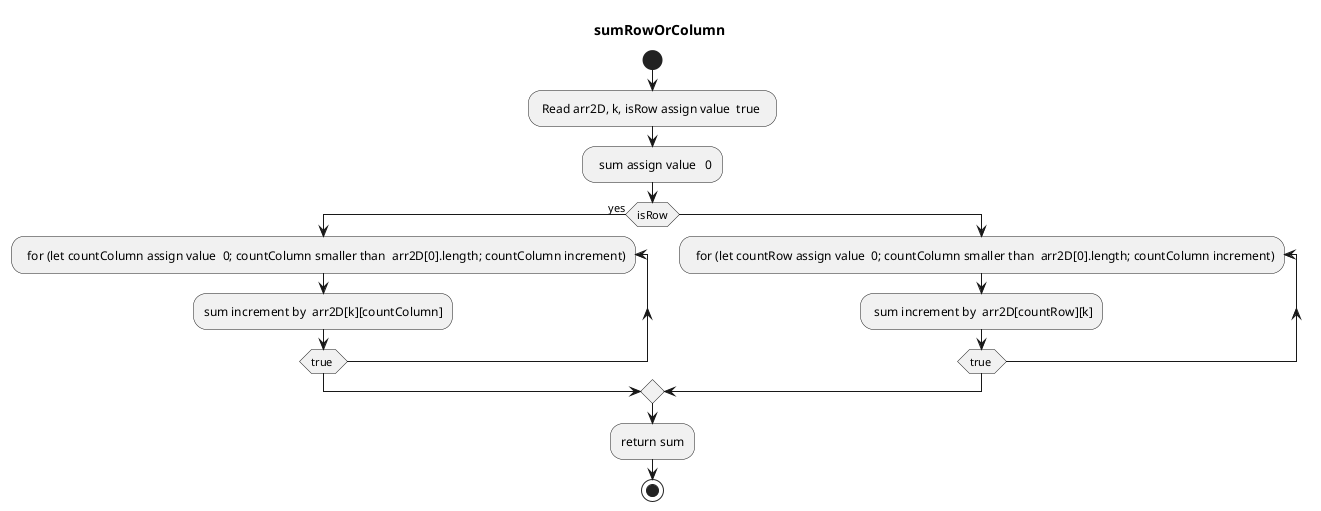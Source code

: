 
@startuml  sumRowOrColumn
title  sumRowOrColumn
start
: Read arr2D, k, isRow assign value  true  ;
:  sum assign value   0;
if (isRow) then (yes)  
repeat:  for (let countColumn assign value  0; countColumn smaller than  arr2D[0].length; countColumn increment)
 :sum increment by  arr2D[k][countColumn]; 
repeat  while(true )
else 
repeat:  for (let countRow assign value  0; countColumn smaller than  arr2D[0].length; countColumn increment)
: sum increment by  arr2D[countRow][k]; 
repeat  while(true )
endif 
 :return sum;
stop

@enduml